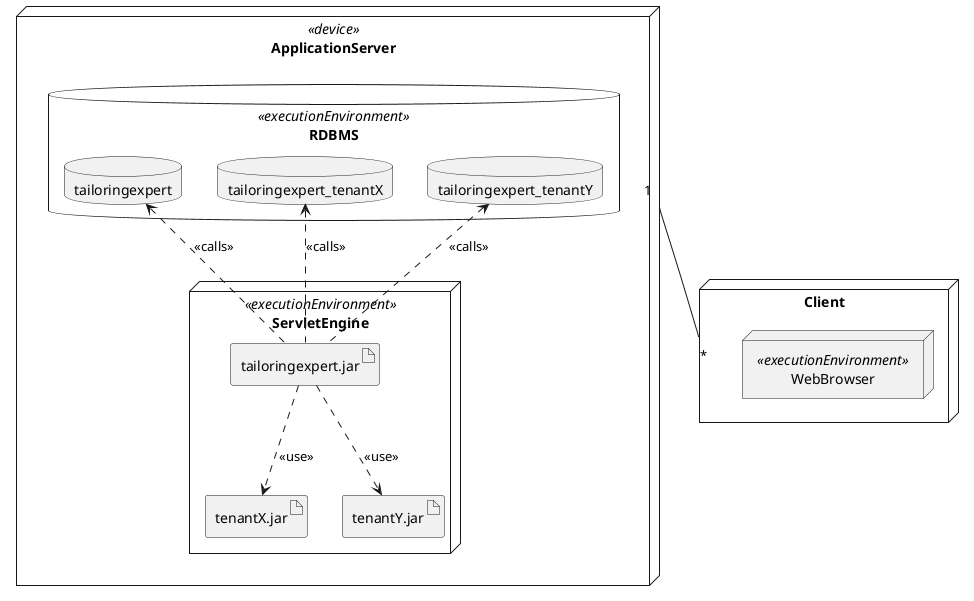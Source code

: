 @startuml Deployment.png

  node ApplicationServer <<device>> {
    node ServletEngine <<executionEnvironment>> {
      artifact tailoringexpert.jar
      artifact tenantX.jar
      artifact tenantY.jar

      tailoringexpert.jar ..> tenantX.jar : <<use>>
      tailoringexpert.jar ..> tenantY.jar : <<use>>
     }
     
     database RDBMS <<executionEnvironment>> {
       database tailoringexpert
       database tailoringexpert_tenantX
       database tailoringexpert_tenantY
     }
     tailoringexpert <.. tailoringexpert.jar : <<calls>>
     tailoringexpert_tenantX <.. tailoringexpert.jar : <<calls>>
     tailoringexpert_tenantY <.. tailoringexpert.jar : <<calls>>
     
     
  }
  
  node Client {
    node WebBrowser <<executionEnvironment>>
  }
  
  ApplicationServer "1" -- "*" Client
  
@enduml